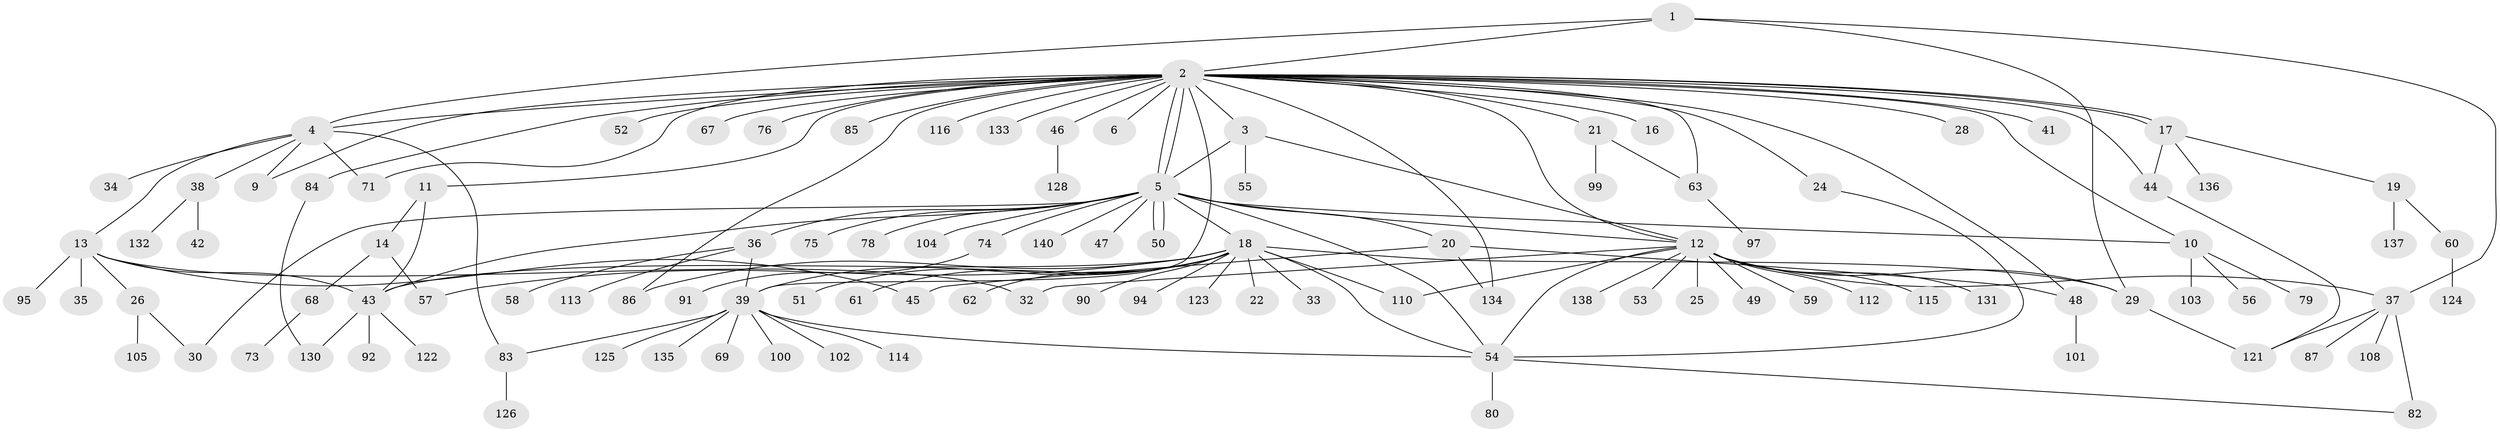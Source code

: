 // original degree distribution, {5: 0.03571428571428571, 36: 0.007142857142857143, 3: 0.10714285714285714, 15: 0.007142857142857143, 1: 0.5571428571428572, 7: 0.02142857142857143, 6: 0.014285714285714285, 11: 0.014285714285714285, 8: 0.007142857142857143, 4: 0.06428571428571428, 10: 0.007142857142857143, 9: 0.014285714285714285, 2: 0.14285714285714285}
// Generated by graph-tools (version 1.1) at 2025/41/03/06/25 10:41:46]
// undirected, 110 vertices, 146 edges
graph export_dot {
graph [start="1"]
  node [color=gray90,style=filled];
  1 [super="+27"];
  2 [super="+64"];
  3 [super="+89"];
  4 [super="+8"];
  5 [super="+7"];
  6;
  9 [super="+31"];
  10 [super="+129"];
  11;
  12 [super="+15"];
  13 [super="+109"];
  14 [super="+106"];
  16;
  17 [super="+107"];
  18 [super="+23"];
  19 [super="+93"];
  20;
  21 [super="+66"];
  22;
  24;
  25;
  26;
  28;
  29 [super="+88"];
  30 [super="+81"];
  32 [super="+77"];
  33;
  34;
  35;
  36;
  37 [super="+40"];
  38 [super="+72"];
  39 [super="+98"];
  41;
  42;
  43 [super="+65"];
  44;
  45;
  46 [super="+120"];
  47;
  48 [super="+119"];
  49;
  50;
  51;
  52;
  53;
  54 [super="+117"];
  55;
  56;
  57;
  58;
  59;
  60;
  61;
  62;
  63 [super="+127"];
  67 [super="+70"];
  68;
  69 [super="+111"];
  71;
  73;
  74;
  75;
  76;
  78;
  79;
  80;
  82 [super="+139"];
  83 [super="+96"];
  84 [super="+118"];
  85;
  86;
  87;
  90;
  91;
  92;
  94;
  95;
  97;
  99;
  100;
  101;
  102;
  103;
  104;
  105;
  108;
  110;
  112;
  113;
  114;
  115;
  116;
  121;
  122;
  123;
  124;
  125;
  126;
  128;
  130;
  131;
  132;
  133;
  134;
  135;
  136;
  137;
  138;
  140;
  1 -- 2;
  1 -- 29;
  1 -- 37;
  1 -- 4;
  2 -- 3;
  2 -- 4;
  2 -- 5 [weight=2];
  2 -- 5;
  2 -- 6;
  2 -- 9;
  2 -- 10;
  2 -- 11;
  2 -- 16;
  2 -- 17;
  2 -- 17;
  2 -- 21;
  2 -- 24;
  2 -- 28;
  2 -- 39 [weight=2];
  2 -- 41;
  2 -- 44;
  2 -- 46;
  2 -- 52;
  2 -- 63;
  2 -- 67;
  2 -- 71;
  2 -- 84;
  2 -- 85;
  2 -- 86;
  2 -- 116;
  2 -- 133;
  2 -- 134;
  2 -- 12;
  2 -- 76;
  2 -- 48;
  3 -- 5;
  3 -- 12;
  3 -- 55;
  4 -- 38;
  4 -- 34;
  4 -- 83;
  4 -- 71;
  4 -- 9;
  4 -- 13;
  5 -- 10;
  5 -- 12;
  5 -- 18;
  5 -- 30;
  5 -- 36;
  5 -- 47;
  5 -- 50;
  5 -- 50;
  5 -- 75;
  5 -- 140;
  5 -- 54;
  5 -- 20;
  5 -- 104;
  5 -- 74;
  5 -- 43;
  5 -- 78;
  10 -- 56;
  10 -- 79;
  10 -- 103;
  11 -- 14;
  11 -- 43;
  12 -- 29;
  12 -- 32;
  12 -- 49;
  12 -- 53;
  12 -- 59;
  12 -- 110;
  12 -- 112 [weight=2];
  12 -- 131;
  12 -- 37 [weight=2];
  12 -- 138;
  12 -- 115;
  12 -- 54;
  12 -- 25;
  13 -- 26;
  13 -- 35;
  13 -- 45;
  13 -- 95;
  13 -- 43;
  13 -- 32;
  14 -- 57;
  14 -- 68;
  17 -- 19;
  17 -- 44;
  17 -- 136;
  18 -- 22;
  18 -- 29;
  18 -- 51;
  18 -- 61;
  18 -- 62;
  18 -- 110;
  18 -- 43;
  18 -- 33;
  18 -- 39;
  18 -- 86;
  18 -- 54;
  18 -- 57;
  18 -- 90;
  18 -- 123;
  18 -- 94;
  19 -- 60;
  19 -- 137;
  20 -- 45;
  20 -- 48;
  20 -- 134;
  21 -- 63;
  21 -- 99;
  24 -- 54;
  26 -- 30;
  26 -- 105;
  29 -- 121;
  36 -- 39;
  36 -- 58;
  36 -- 113;
  37 -- 82 [weight=2];
  37 -- 108;
  37 -- 87;
  37 -- 121;
  38 -- 42;
  38 -- 132;
  39 -- 69;
  39 -- 100;
  39 -- 114;
  39 -- 125;
  39 -- 135;
  39 -- 54;
  39 -- 102;
  39 -- 83;
  43 -- 92;
  43 -- 122;
  43 -- 130;
  44 -- 121;
  46 -- 128;
  48 -- 101;
  54 -- 80;
  54 -- 82;
  60 -- 124;
  63 -- 97;
  68 -- 73;
  74 -- 91;
  83 -- 126;
  84 -- 130;
}
